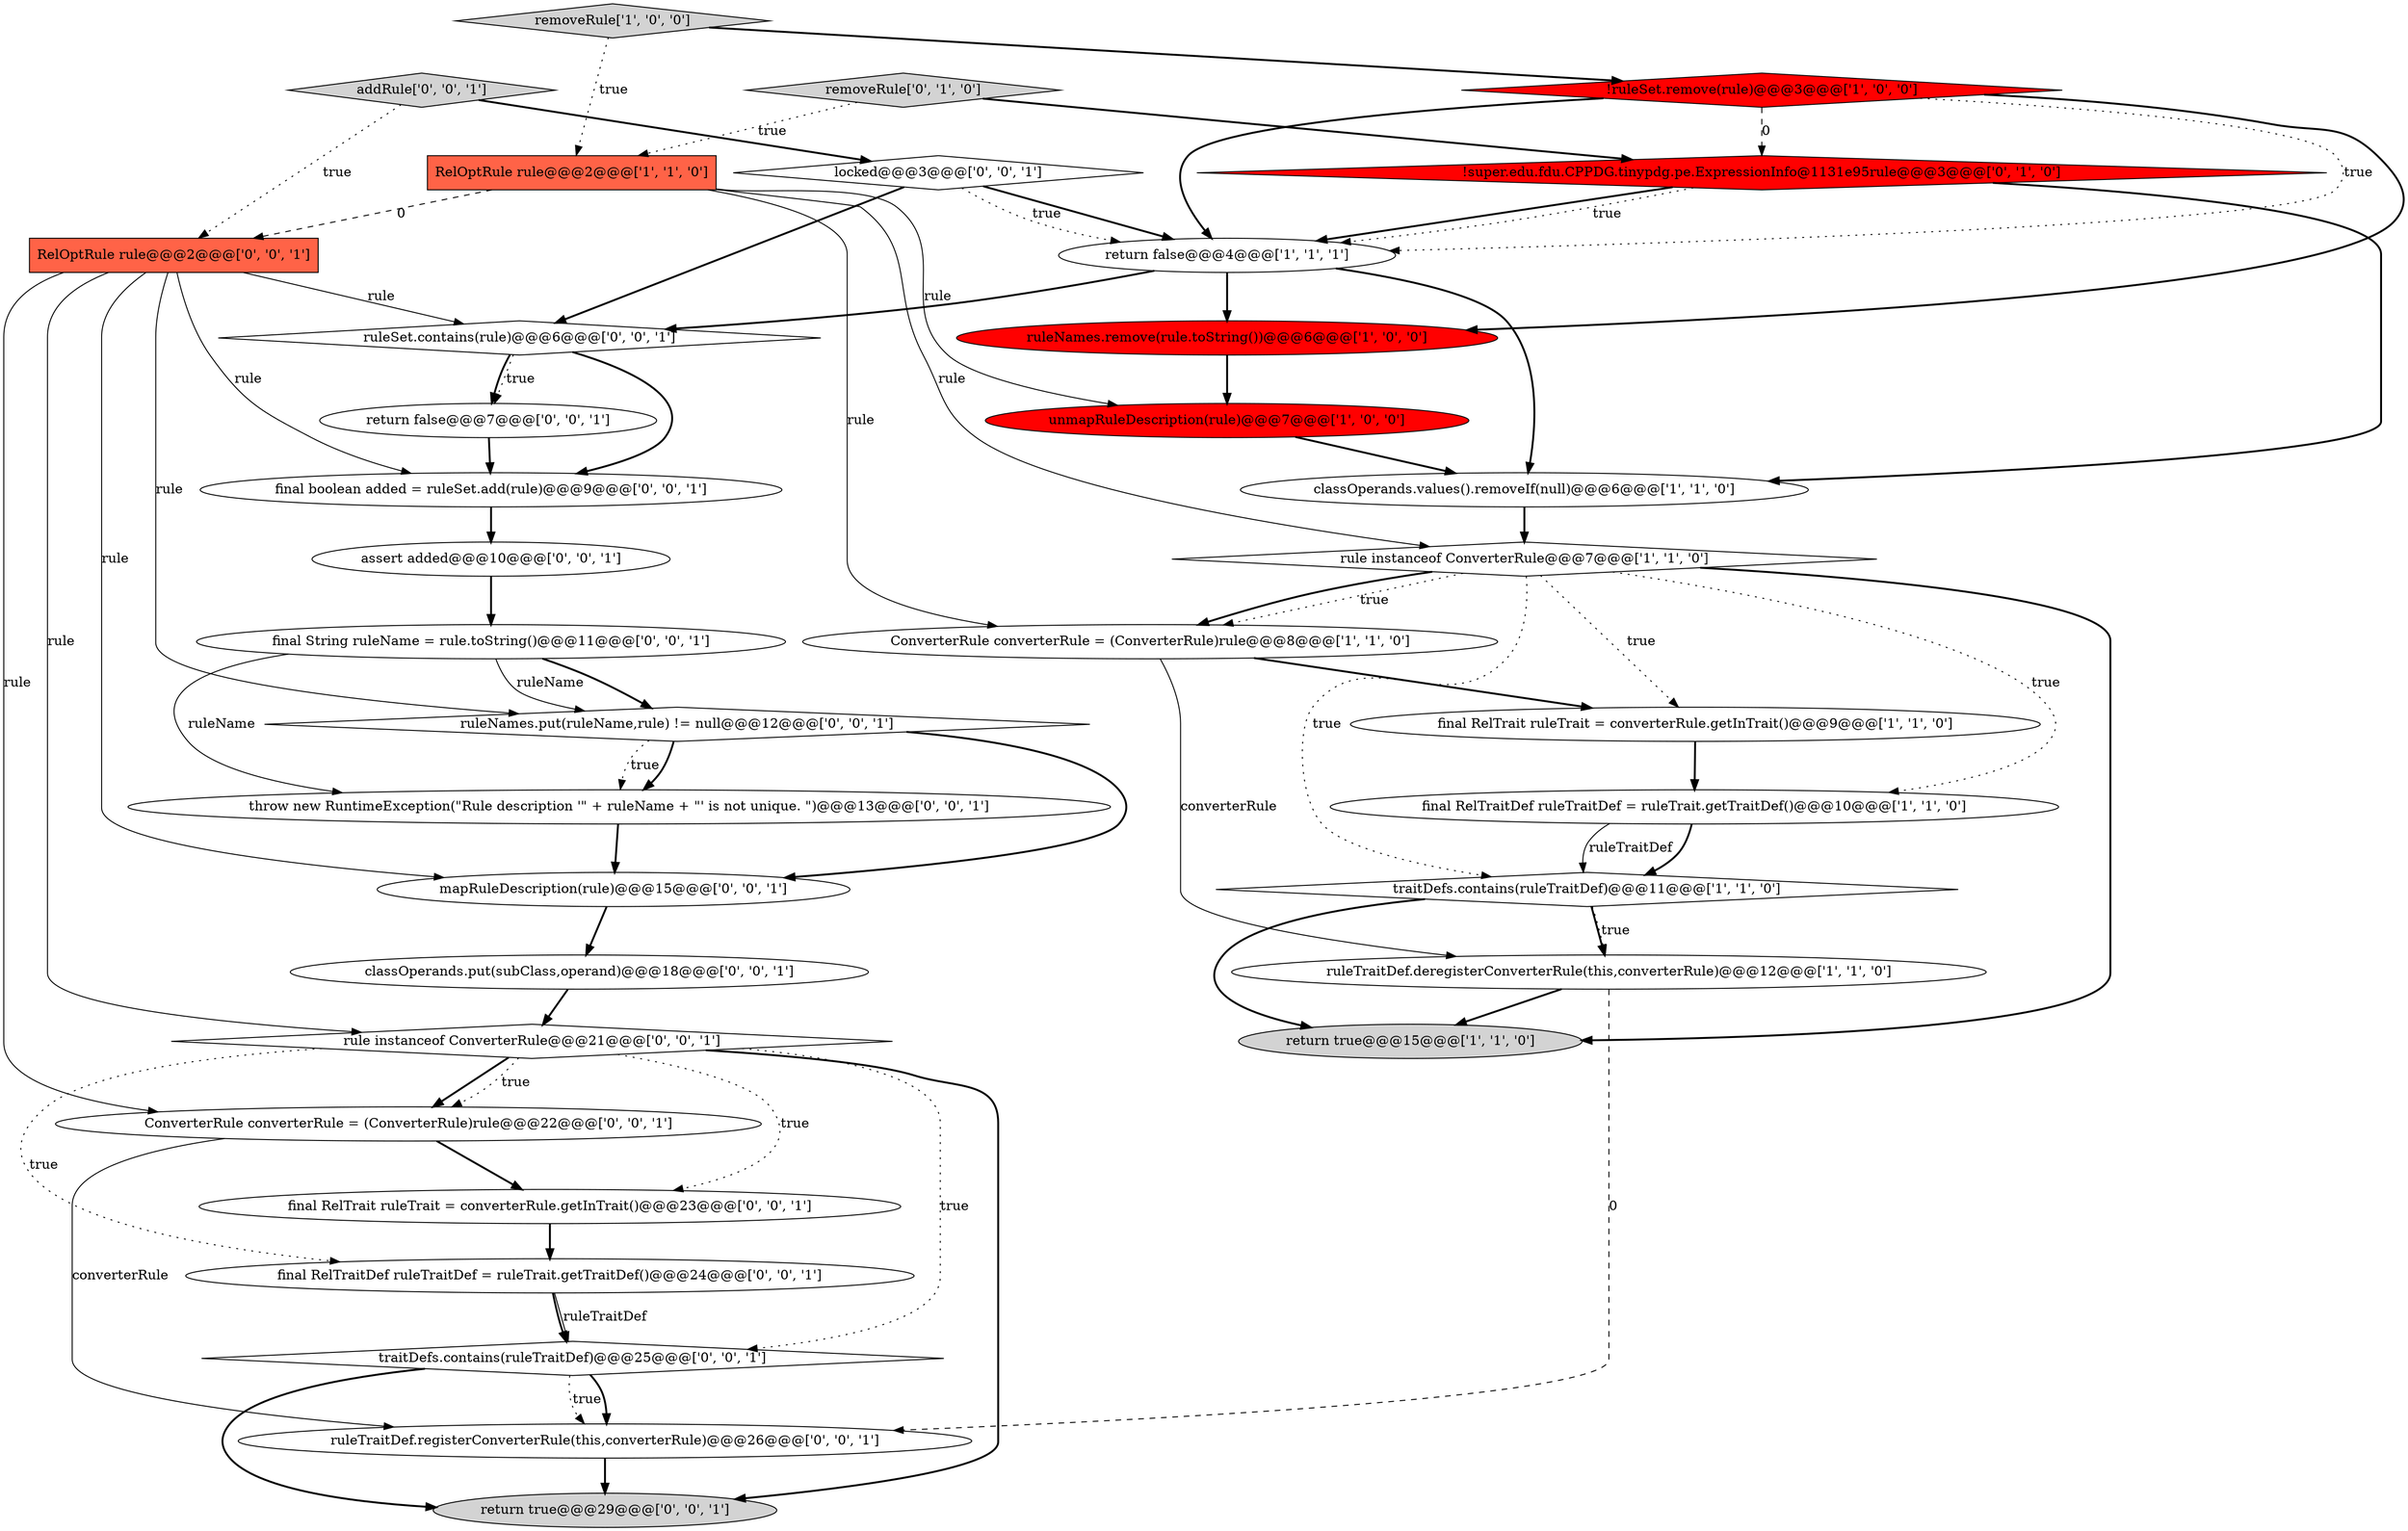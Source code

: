 digraph {
5 [style = filled, label = "!ruleSet.remove(rule)@@@3@@@['1', '0', '0']", fillcolor = red, shape = diamond image = "AAA1AAABBB1BBB"];
16 [style = filled, label = "assert added@@@10@@@['0', '0', '1']", fillcolor = white, shape = ellipse image = "AAA0AAABBB3BBB"];
0 [style = filled, label = "traitDefs.contains(ruleTraitDef)@@@11@@@['1', '1', '0']", fillcolor = white, shape = diamond image = "AAA0AAABBB1BBB"];
15 [style = filled, label = "removeRule['0', '1', '0']", fillcolor = lightgray, shape = diamond image = "AAA0AAABBB2BBB"];
13 [style = filled, label = "return true@@@15@@@['1', '1', '0']", fillcolor = lightgray, shape = ellipse image = "AAA0AAABBB1BBB"];
17 [style = filled, label = "mapRuleDescription(rule)@@@15@@@['0', '0', '1']", fillcolor = white, shape = ellipse image = "AAA0AAABBB3BBB"];
18 [style = filled, label = "final RelTrait ruleTrait = converterRule.getInTrait()@@@23@@@['0', '0', '1']", fillcolor = white, shape = ellipse image = "AAA0AAABBB3BBB"];
21 [style = filled, label = "addRule['0', '0', '1']", fillcolor = lightgray, shape = diamond image = "AAA0AAABBB3BBB"];
9 [style = filled, label = "return false@@@4@@@['1', '1', '1']", fillcolor = white, shape = ellipse image = "AAA0AAABBB1BBB"];
27 [style = filled, label = "RelOptRule rule@@@2@@@['0', '0', '1']", fillcolor = tomato, shape = box image = "AAA0AAABBB3BBB"];
32 [style = filled, label = "classOperands.put(subClass,operand)@@@18@@@['0', '0', '1']", fillcolor = white, shape = ellipse image = "AAA0AAABBB3BBB"];
26 [style = filled, label = "ruleNames.put(ruleName,rule) != null@@@12@@@['0', '0', '1']", fillcolor = white, shape = diamond image = "AAA0AAABBB3BBB"];
7 [style = filled, label = "final RelTrait ruleTrait = converterRule.getInTrait()@@@9@@@['1', '1', '0']", fillcolor = white, shape = ellipse image = "AAA0AAABBB1BBB"];
22 [style = filled, label = "traitDefs.contains(ruleTraitDef)@@@25@@@['0', '0', '1']", fillcolor = white, shape = diamond image = "AAA0AAABBB3BBB"];
24 [style = filled, label = "final RelTraitDef ruleTraitDef = ruleTrait.getTraitDef()@@@24@@@['0', '0', '1']", fillcolor = white, shape = ellipse image = "AAA0AAABBB3BBB"];
29 [style = filled, label = "return false@@@7@@@['0', '0', '1']", fillcolor = white, shape = ellipse image = "AAA0AAABBB3BBB"];
25 [style = filled, label = "ruleSet.contains(rule)@@@6@@@['0', '0', '1']", fillcolor = white, shape = diamond image = "AAA0AAABBB3BBB"];
14 [style = filled, label = "!super.edu.fdu.CPPDG.tinypdg.pe.ExpressionInfo@1131e95rule@@@3@@@['0', '1', '0']", fillcolor = red, shape = diamond image = "AAA1AAABBB2BBB"];
12 [style = filled, label = "final RelTraitDef ruleTraitDef = ruleTrait.getTraitDef()@@@10@@@['1', '1', '0']", fillcolor = white, shape = ellipse image = "AAA0AAABBB1BBB"];
2 [style = filled, label = "rule instanceof ConverterRule@@@7@@@['1', '1', '0']", fillcolor = white, shape = diamond image = "AAA0AAABBB1BBB"];
10 [style = filled, label = "ruleNames.remove(rule.toString())@@@6@@@['1', '0', '0']", fillcolor = red, shape = ellipse image = "AAA1AAABBB1BBB"];
6 [style = filled, label = "classOperands.values().removeIf(null)@@@6@@@['1', '1', '0']", fillcolor = white, shape = ellipse image = "AAA0AAABBB1BBB"];
4 [style = filled, label = "unmapRuleDescription(rule)@@@7@@@['1', '0', '0']", fillcolor = red, shape = ellipse image = "AAA1AAABBB1BBB"];
20 [style = filled, label = "ConverterRule converterRule = (ConverterRule)rule@@@22@@@['0', '0', '1']", fillcolor = white, shape = ellipse image = "AAA0AAABBB3BBB"];
34 [style = filled, label = "ruleTraitDef.registerConverterRule(this,converterRule)@@@26@@@['0', '0', '1']", fillcolor = white, shape = ellipse image = "AAA0AAABBB3BBB"];
3 [style = filled, label = "ConverterRule converterRule = (ConverterRule)rule@@@8@@@['1', '1', '0']", fillcolor = white, shape = ellipse image = "AAA0AAABBB1BBB"];
30 [style = filled, label = "final boolean added = ruleSet.add(rule)@@@9@@@['0', '0', '1']", fillcolor = white, shape = ellipse image = "AAA0AAABBB3BBB"];
1 [style = filled, label = "ruleTraitDef.deregisterConverterRule(this,converterRule)@@@12@@@['1', '1', '0']", fillcolor = white, shape = ellipse image = "AAA0AAABBB1BBB"];
11 [style = filled, label = "RelOptRule rule@@@2@@@['1', '1', '0']", fillcolor = tomato, shape = box image = "AAA0AAABBB1BBB"];
28 [style = filled, label = "locked@@@3@@@['0', '0', '1']", fillcolor = white, shape = diamond image = "AAA0AAABBB3BBB"];
31 [style = filled, label = "final String ruleName = rule.toString()@@@11@@@['0', '0', '1']", fillcolor = white, shape = ellipse image = "AAA0AAABBB3BBB"];
33 [style = filled, label = "return true@@@29@@@['0', '0', '1']", fillcolor = lightgray, shape = ellipse image = "AAA0AAABBB3BBB"];
8 [style = filled, label = "removeRule['1', '0', '0']", fillcolor = lightgray, shape = diamond image = "AAA0AAABBB1BBB"];
23 [style = filled, label = "rule instanceof ConverterRule@@@21@@@['0', '0', '1']", fillcolor = white, shape = diamond image = "AAA0AAABBB3BBB"];
19 [style = filled, label = "throw new RuntimeException(\"Rule description '\" + ruleName + \"' is not unique. \")@@@13@@@['0', '0', '1']", fillcolor = white, shape = ellipse image = "AAA0AAABBB3BBB"];
2->3 [style = dotted, label="true"];
22->34 [style = dotted, label="true"];
5->10 [style = bold, label=""];
23->20 [style = bold, label=""];
18->24 [style = bold, label=""];
22->33 [style = bold, label=""];
2->0 [style = dotted, label="true"];
32->23 [style = bold, label=""];
5->14 [style = dashed, label="0"];
0->13 [style = bold, label=""];
5->9 [style = bold, label=""];
15->14 [style = bold, label=""];
31->19 [style = solid, label="ruleName"];
23->22 [style = dotted, label="true"];
4->6 [style = bold, label=""];
7->12 [style = bold, label=""];
29->30 [style = bold, label=""];
11->3 [style = solid, label="rule"];
26->17 [style = bold, label=""];
25->30 [style = bold, label=""];
2->3 [style = bold, label=""];
11->4 [style = solid, label="rule"];
1->34 [style = dashed, label="0"];
34->33 [style = bold, label=""];
21->27 [style = dotted, label="true"];
28->9 [style = bold, label=""];
26->19 [style = dotted, label="true"];
19->17 [style = bold, label=""];
9->10 [style = bold, label=""];
25->29 [style = dotted, label="true"];
25->29 [style = bold, label=""];
26->19 [style = bold, label=""];
17->32 [style = bold, label=""];
24->22 [style = bold, label=""];
12->0 [style = bold, label=""];
1->13 [style = bold, label=""];
21->28 [style = bold, label=""];
9->6 [style = bold, label=""];
2->13 [style = bold, label=""];
6->2 [style = bold, label=""];
27->17 [style = solid, label="rule"];
20->18 [style = bold, label=""];
31->26 [style = bold, label=""];
23->20 [style = dotted, label="true"];
23->33 [style = bold, label=""];
20->34 [style = solid, label="converterRule"];
22->34 [style = bold, label=""];
23->18 [style = dotted, label="true"];
8->5 [style = bold, label=""];
3->7 [style = bold, label=""];
12->0 [style = solid, label="ruleTraitDef"];
0->1 [style = bold, label=""];
27->25 [style = solid, label="rule"];
2->7 [style = dotted, label="true"];
11->2 [style = solid, label="rule"];
27->26 [style = solid, label="rule"];
9->25 [style = bold, label=""];
16->31 [style = bold, label=""];
28->9 [style = dotted, label="true"];
3->1 [style = solid, label="converterRule"];
15->11 [style = dotted, label="true"];
2->12 [style = dotted, label="true"];
10->4 [style = bold, label=""];
8->11 [style = dotted, label="true"];
5->9 [style = dotted, label="true"];
28->25 [style = bold, label=""];
14->9 [style = bold, label=""];
27->20 [style = solid, label="rule"];
27->23 [style = solid, label="rule"];
14->9 [style = dotted, label="true"];
11->27 [style = dashed, label="0"];
27->30 [style = solid, label="rule"];
30->16 [style = bold, label=""];
31->26 [style = solid, label="ruleName"];
23->24 [style = dotted, label="true"];
14->6 [style = bold, label=""];
24->22 [style = solid, label="ruleTraitDef"];
0->1 [style = dotted, label="true"];
}
